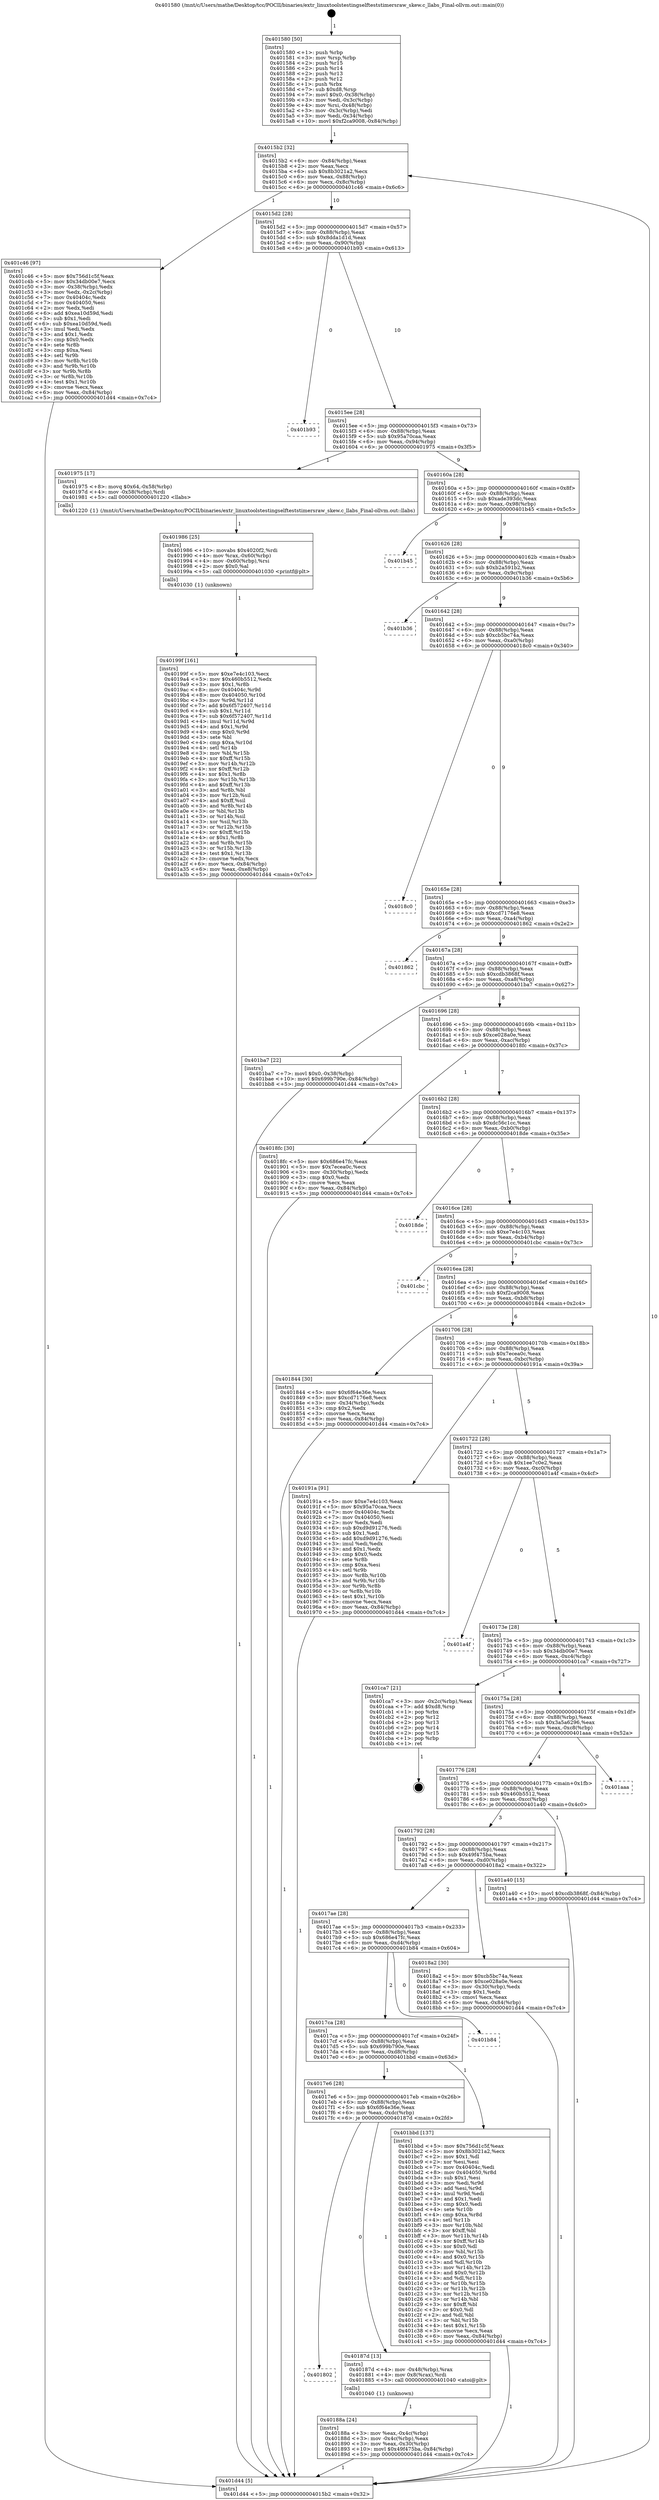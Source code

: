 digraph "0x401580" {
  label = "0x401580 (/mnt/c/Users/mathe/Desktop/tcc/POCII/binaries/extr_linuxtoolstestingselfteststimersraw_skew.c_llabs_Final-ollvm.out::main(0))"
  labelloc = "t"
  node[shape=record]

  Entry [label="",width=0.3,height=0.3,shape=circle,fillcolor=black,style=filled]
  "0x4015b2" [label="{
     0x4015b2 [32]\l
     | [instrs]\l
     &nbsp;&nbsp;0x4015b2 \<+6\>: mov -0x84(%rbp),%eax\l
     &nbsp;&nbsp;0x4015b8 \<+2\>: mov %eax,%ecx\l
     &nbsp;&nbsp;0x4015ba \<+6\>: sub $0x8b3021a2,%ecx\l
     &nbsp;&nbsp;0x4015c0 \<+6\>: mov %eax,-0x88(%rbp)\l
     &nbsp;&nbsp;0x4015c6 \<+6\>: mov %ecx,-0x8c(%rbp)\l
     &nbsp;&nbsp;0x4015cc \<+6\>: je 0000000000401c46 \<main+0x6c6\>\l
  }"]
  "0x401c46" [label="{
     0x401c46 [97]\l
     | [instrs]\l
     &nbsp;&nbsp;0x401c46 \<+5\>: mov $0x756d1c5f,%eax\l
     &nbsp;&nbsp;0x401c4b \<+5\>: mov $0x34db00e7,%ecx\l
     &nbsp;&nbsp;0x401c50 \<+3\>: mov -0x38(%rbp),%edx\l
     &nbsp;&nbsp;0x401c53 \<+3\>: mov %edx,-0x2c(%rbp)\l
     &nbsp;&nbsp;0x401c56 \<+7\>: mov 0x40404c,%edx\l
     &nbsp;&nbsp;0x401c5d \<+7\>: mov 0x404050,%esi\l
     &nbsp;&nbsp;0x401c64 \<+2\>: mov %edx,%edi\l
     &nbsp;&nbsp;0x401c66 \<+6\>: add $0xea10d59d,%edi\l
     &nbsp;&nbsp;0x401c6c \<+3\>: sub $0x1,%edi\l
     &nbsp;&nbsp;0x401c6f \<+6\>: sub $0xea10d59d,%edi\l
     &nbsp;&nbsp;0x401c75 \<+3\>: imul %edi,%edx\l
     &nbsp;&nbsp;0x401c78 \<+3\>: and $0x1,%edx\l
     &nbsp;&nbsp;0x401c7b \<+3\>: cmp $0x0,%edx\l
     &nbsp;&nbsp;0x401c7e \<+4\>: sete %r8b\l
     &nbsp;&nbsp;0x401c82 \<+3\>: cmp $0xa,%esi\l
     &nbsp;&nbsp;0x401c85 \<+4\>: setl %r9b\l
     &nbsp;&nbsp;0x401c89 \<+3\>: mov %r8b,%r10b\l
     &nbsp;&nbsp;0x401c8c \<+3\>: and %r9b,%r10b\l
     &nbsp;&nbsp;0x401c8f \<+3\>: xor %r9b,%r8b\l
     &nbsp;&nbsp;0x401c92 \<+3\>: or %r8b,%r10b\l
     &nbsp;&nbsp;0x401c95 \<+4\>: test $0x1,%r10b\l
     &nbsp;&nbsp;0x401c99 \<+3\>: cmovne %ecx,%eax\l
     &nbsp;&nbsp;0x401c9c \<+6\>: mov %eax,-0x84(%rbp)\l
     &nbsp;&nbsp;0x401ca2 \<+5\>: jmp 0000000000401d44 \<main+0x7c4\>\l
  }"]
  "0x4015d2" [label="{
     0x4015d2 [28]\l
     | [instrs]\l
     &nbsp;&nbsp;0x4015d2 \<+5\>: jmp 00000000004015d7 \<main+0x57\>\l
     &nbsp;&nbsp;0x4015d7 \<+6\>: mov -0x88(%rbp),%eax\l
     &nbsp;&nbsp;0x4015dd \<+5\>: sub $0x8dda1d1d,%eax\l
     &nbsp;&nbsp;0x4015e2 \<+6\>: mov %eax,-0x90(%rbp)\l
     &nbsp;&nbsp;0x4015e8 \<+6\>: je 0000000000401b93 \<main+0x613\>\l
  }"]
  Exit [label="",width=0.3,height=0.3,shape=circle,fillcolor=black,style=filled,peripheries=2]
  "0x401b93" [label="{
     0x401b93\l
  }", style=dashed]
  "0x4015ee" [label="{
     0x4015ee [28]\l
     | [instrs]\l
     &nbsp;&nbsp;0x4015ee \<+5\>: jmp 00000000004015f3 \<main+0x73\>\l
     &nbsp;&nbsp;0x4015f3 \<+6\>: mov -0x88(%rbp),%eax\l
     &nbsp;&nbsp;0x4015f9 \<+5\>: sub $0x95a70caa,%eax\l
     &nbsp;&nbsp;0x4015fe \<+6\>: mov %eax,-0x94(%rbp)\l
     &nbsp;&nbsp;0x401604 \<+6\>: je 0000000000401975 \<main+0x3f5\>\l
  }"]
  "0x40199f" [label="{
     0x40199f [161]\l
     | [instrs]\l
     &nbsp;&nbsp;0x40199f \<+5\>: mov $0xe7e4c103,%ecx\l
     &nbsp;&nbsp;0x4019a4 \<+5\>: mov $0x460b5512,%edx\l
     &nbsp;&nbsp;0x4019a9 \<+3\>: mov $0x1,%r8b\l
     &nbsp;&nbsp;0x4019ac \<+8\>: mov 0x40404c,%r9d\l
     &nbsp;&nbsp;0x4019b4 \<+8\>: mov 0x404050,%r10d\l
     &nbsp;&nbsp;0x4019bc \<+3\>: mov %r9d,%r11d\l
     &nbsp;&nbsp;0x4019bf \<+7\>: add $0x6f572407,%r11d\l
     &nbsp;&nbsp;0x4019c6 \<+4\>: sub $0x1,%r11d\l
     &nbsp;&nbsp;0x4019ca \<+7\>: sub $0x6f572407,%r11d\l
     &nbsp;&nbsp;0x4019d1 \<+4\>: imul %r11d,%r9d\l
     &nbsp;&nbsp;0x4019d5 \<+4\>: and $0x1,%r9d\l
     &nbsp;&nbsp;0x4019d9 \<+4\>: cmp $0x0,%r9d\l
     &nbsp;&nbsp;0x4019dd \<+3\>: sete %bl\l
     &nbsp;&nbsp;0x4019e0 \<+4\>: cmp $0xa,%r10d\l
     &nbsp;&nbsp;0x4019e4 \<+4\>: setl %r14b\l
     &nbsp;&nbsp;0x4019e8 \<+3\>: mov %bl,%r15b\l
     &nbsp;&nbsp;0x4019eb \<+4\>: xor $0xff,%r15b\l
     &nbsp;&nbsp;0x4019ef \<+3\>: mov %r14b,%r12b\l
     &nbsp;&nbsp;0x4019f2 \<+4\>: xor $0xff,%r12b\l
     &nbsp;&nbsp;0x4019f6 \<+4\>: xor $0x1,%r8b\l
     &nbsp;&nbsp;0x4019fa \<+3\>: mov %r15b,%r13b\l
     &nbsp;&nbsp;0x4019fd \<+4\>: and $0xff,%r13b\l
     &nbsp;&nbsp;0x401a01 \<+3\>: and %r8b,%bl\l
     &nbsp;&nbsp;0x401a04 \<+3\>: mov %r12b,%sil\l
     &nbsp;&nbsp;0x401a07 \<+4\>: and $0xff,%sil\l
     &nbsp;&nbsp;0x401a0b \<+3\>: and %r8b,%r14b\l
     &nbsp;&nbsp;0x401a0e \<+3\>: or %bl,%r13b\l
     &nbsp;&nbsp;0x401a11 \<+3\>: or %r14b,%sil\l
     &nbsp;&nbsp;0x401a14 \<+3\>: xor %sil,%r13b\l
     &nbsp;&nbsp;0x401a17 \<+3\>: or %r12b,%r15b\l
     &nbsp;&nbsp;0x401a1a \<+4\>: xor $0xff,%r15b\l
     &nbsp;&nbsp;0x401a1e \<+4\>: or $0x1,%r8b\l
     &nbsp;&nbsp;0x401a22 \<+3\>: and %r8b,%r15b\l
     &nbsp;&nbsp;0x401a25 \<+3\>: or %r15b,%r13b\l
     &nbsp;&nbsp;0x401a28 \<+4\>: test $0x1,%r13b\l
     &nbsp;&nbsp;0x401a2c \<+3\>: cmovne %edx,%ecx\l
     &nbsp;&nbsp;0x401a2f \<+6\>: mov %ecx,-0x84(%rbp)\l
     &nbsp;&nbsp;0x401a35 \<+6\>: mov %eax,-0xe8(%rbp)\l
     &nbsp;&nbsp;0x401a3b \<+5\>: jmp 0000000000401d44 \<main+0x7c4\>\l
  }"]
  "0x401975" [label="{
     0x401975 [17]\l
     | [instrs]\l
     &nbsp;&nbsp;0x401975 \<+8\>: movq $0x64,-0x58(%rbp)\l
     &nbsp;&nbsp;0x40197d \<+4\>: mov -0x58(%rbp),%rdi\l
     &nbsp;&nbsp;0x401981 \<+5\>: call 0000000000401220 \<llabs\>\l
     | [calls]\l
     &nbsp;&nbsp;0x401220 \{1\} (/mnt/c/Users/mathe/Desktop/tcc/POCII/binaries/extr_linuxtoolstestingselfteststimersraw_skew.c_llabs_Final-ollvm.out::llabs)\l
  }"]
  "0x40160a" [label="{
     0x40160a [28]\l
     | [instrs]\l
     &nbsp;&nbsp;0x40160a \<+5\>: jmp 000000000040160f \<main+0x8f\>\l
     &nbsp;&nbsp;0x40160f \<+6\>: mov -0x88(%rbp),%eax\l
     &nbsp;&nbsp;0x401615 \<+5\>: sub $0xade393dc,%eax\l
     &nbsp;&nbsp;0x40161a \<+6\>: mov %eax,-0x98(%rbp)\l
     &nbsp;&nbsp;0x401620 \<+6\>: je 0000000000401b45 \<main+0x5c5\>\l
  }"]
  "0x401986" [label="{
     0x401986 [25]\l
     | [instrs]\l
     &nbsp;&nbsp;0x401986 \<+10\>: movabs $0x4020f2,%rdi\l
     &nbsp;&nbsp;0x401990 \<+4\>: mov %rax,-0x60(%rbp)\l
     &nbsp;&nbsp;0x401994 \<+4\>: mov -0x60(%rbp),%rsi\l
     &nbsp;&nbsp;0x401998 \<+2\>: mov $0x0,%al\l
     &nbsp;&nbsp;0x40199a \<+5\>: call 0000000000401030 \<printf@plt\>\l
     | [calls]\l
     &nbsp;&nbsp;0x401030 \{1\} (unknown)\l
  }"]
  "0x401b45" [label="{
     0x401b45\l
  }", style=dashed]
  "0x401626" [label="{
     0x401626 [28]\l
     | [instrs]\l
     &nbsp;&nbsp;0x401626 \<+5\>: jmp 000000000040162b \<main+0xab\>\l
     &nbsp;&nbsp;0x40162b \<+6\>: mov -0x88(%rbp),%eax\l
     &nbsp;&nbsp;0x401631 \<+5\>: sub $0xb2a591b2,%eax\l
     &nbsp;&nbsp;0x401636 \<+6\>: mov %eax,-0x9c(%rbp)\l
     &nbsp;&nbsp;0x40163c \<+6\>: je 0000000000401b36 \<main+0x5b6\>\l
  }"]
  "0x40188a" [label="{
     0x40188a [24]\l
     | [instrs]\l
     &nbsp;&nbsp;0x40188a \<+3\>: mov %eax,-0x4c(%rbp)\l
     &nbsp;&nbsp;0x40188d \<+3\>: mov -0x4c(%rbp),%eax\l
     &nbsp;&nbsp;0x401890 \<+3\>: mov %eax,-0x30(%rbp)\l
     &nbsp;&nbsp;0x401893 \<+10\>: movl $0x49f475ba,-0x84(%rbp)\l
     &nbsp;&nbsp;0x40189d \<+5\>: jmp 0000000000401d44 \<main+0x7c4\>\l
  }"]
  "0x401b36" [label="{
     0x401b36\l
  }", style=dashed]
  "0x401642" [label="{
     0x401642 [28]\l
     | [instrs]\l
     &nbsp;&nbsp;0x401642 \<+5\>: jmp 0000000000401647 \<main+0xc7\>\l
     &nbsp;&nbsp;0x401647 \<+6\>: mov -0x88(%rbp),%eax\l
     &nbsp;&nbsp;0x40164d \<+5\>: sub $0xcb5bc74a,%eax\l
     &nbsp;&nbsp;0x401652 \<+6\>: mov %eax,-0xa0(%rbp)\l
     &nbsp;&nbsp;0x401658 \<+6\>: je 00000000004018c0 \<main+0x340\>\l
  }"]
  "0x401802" [label="{
     0x401802\l
  }", style=dashed]
  "0x4018c0" [label="{
     0x4018c0\l
  }", style=dashed]
  "0x40165e" [label="{
     0x40165e [28]\l
     | [instrs]\l
     &nbsp;&nbsp;0x40165e \<+5\>: jmp 0000000000401663 \<main+0xe3\>\l
     &nbsp;&nbsp;0x401663 \<+6\>: mov -0x88(%rbp),%eax\l
     &nbsp;&nbsp;0x401669 \<+5\>: sub $0xcd7176e8,%eax\l
     &nbsp;&nbsp;0x40166e \<+6\>: mov %eax,-0xa4(%rbp)\l
     &nbsp;&nbsp;0x401674 \<+6\>: je 0000000000401862 \<main+0x2e2\>\l
  }"]
  "0x40187d" [label="{
     0x40187d [13]\l
     | [instrs]\l
     &nbsp;&nbsp;0x40187d \<+4\>: mov -0x48(%rbp),%rax\l
     &nbsp;&nbsp;0x401881 \<+4\>: mov 0x8(%rax),%rdi\l
     &nbsp;&nbsp;0x401885 \<+5\>: call 0000000000401040 \<atoi@plt\>\l
     | [calls]\l
     &nbsp;&nbsp;0x401040 \{1\} (unknown)\l
  }"]
  "0x401862" [label="{
     0x401862\l
  }", style=dashed]
  "0x40167a" [label="{
     0x40167a [28]\l
     | [instrs]\l
     &nbsp;&nbsp;0x40167a \<+5\>: jmp 000000000040167f \<main+0xff\>\l
     &nbsp;&nbsp;0x40167f \<+6\>: mov -0x88(%rbp),%eax\l
     &nbsp;&nbsp;0x401685 \<+5\>: sub $0xcdb3868f,%eax\l
     &nbsp;&nbsp;0x40168a \<+6\>: mov %eax,-0xa8(%rbp)\l
     &nbsp;&nbsp;0x401690 \<+6\>: je 0000000000401ba7 \<main+0x627\>\l
  }"]
  "0x4017e6" [label="{
     0x4017e6 [28]\l
     | [instrs]\l
     &nbsp;&nbsp;0x4017e6 \<+5\>: jmp 00000000004017eb \<main+0x26b\>\l
     &nbsp;&nbsp;0x4017eb \<+6\>: mov -0x88(%rbp),%eax\l
     &nbsp;&nbsp;0x4017f1 \<+5\>: sub $0x6f64e36e,%eax\l
     &nbsp;&nbsp;0x4017f6 \<+6\>: mov %eax,-0xdc(%rbp)\l
     &nbsp;&nbsp;0x4017fc \<+6\>: je 000000000040187d \<main+0x2fd\>\l
  }"]
  "0x401ba7" [label="{
     0x401ba7 [22]\l
     | [instrs]\l
     &nbsp;&nbsp;0x401ba7 \<+7\>: movl $0x0,-0x38(%rbp)\l
     &nbsp;&nbsp;0x401bae \<+10\>: movl $0x699b790e,-0x84(%rbp)\l
     &nbsp;&nbsp;0x401bb8 \<+5\>: jmp 0000000000401d44 \<main+0x7c4\>\l
  }"]
  "0x401696" [label="{
     0x401696 [28]\l
     | [instrs]\l
     &nbsp;&nbsp;0x401696 \<+5\>: jmp 000000000040169b \<main+0x11b\>\l
     &nbsp;&nbsp;0x40169b \<+6\>: mov -0x88(%rbp),%eax\l
     &nbsp;&nbsp;0x4016a1 \<+5\>: sub $0xce028a0e,%eax\l
     &nbsp;&nbsp;0x4016a6 \<+6\>: mov %eax,-0xac(%rbp)\l
     &nbsp;&nbsp;0x4016ac \<+6\>: je 00000000004018fc \<main+0x37c\>\l
  }"]
  "0x401bbd" [label="{
     0x401bbd [137]\l
     | [instrs]\l
     &nbsp;&nbsp;0x401bbd \<+5\>: mov $0x756d1c5f,%eax\l
     &nbsp;&nbsp;0x401bc2 \<+5\>: mov $0x8b3021a2,%ecx\l
     &nbsp;&nbsp;0x401bc7 \<+2\>: mov $0x1,%dl\l
     &nbsp;&nbsp;0x401bc9 \<+2\>: xor %esi,%esi\l
     &nbsp;&nbsp;0x401bcb \<+7\>: mov 0x40404c,%edi\l
     &nbsp;&nbsp;0x401bd2 \<+8\>: mov 0x404050,%r8d\l
     &nbsp;&nbsp;0x401bda \<+3\>: sub $0x1,%esi\l
     &nbsp;&nbsp;0x401bdd \<+3\>: mov %edi,%r9d\l
     &nbsp;&nbsp;0x401be0 \<+3\>: add %esi,%r9d\l
     &nbsp;&nbsp;0x401be3 \<+4\>: imul %r9d,%edi\l
     &nbsp;&nbsp;0x401be7 \<+3\>: and $0x1,%edi\l
     &nbsp;&nbsp;0x401bea \<+3\>: cmp $0x0,%edi\l
     &nbsp;&nbsp;0x401bed \<+4\>: sete %r10b\l
     &nbsp;&nbsp;0x401bf1 \<+4\>: cmp $0xa,%r8d\l
     &nbsp;&nbsp;0x401bf5 \<+4\>: setl %r11b\l
     &nbsp;&nbsp;0x401bf9 \<+3\>: mov %r10b,%bl\l
     &nbsp;&nbsp;0x401bfc \<+3\>: xor $0xff,%bl\l
     &nbsp;&nbsp;0x401bff \<+3\>: mov %r11b,%r14b\l
     &nbsp;&nbsp;0x401c02 \<+4\>: xor $0xff,%r14b\l
     &nbsp;&nbsp;0x401c06 \<+3\>: xor $0x0,%dl\l
     &nbsp;&nbsp;0x401c09 \<+3\>: mov %bl,%r15b\l
     &nbsp;&nbsp;0x401c0c \<+4\>: and $0x0,%r15b\l
     &nbsp;&nbsp;0x401c10 \<+3\>: and %dl,%r10b\l
     &nbsp;&nbsp;0x401c13 \<+3\>: mov %r14b,%r12b\l
     &nbsp;&nbsp;0x401c16 \<+4\>: and $0x0,%r12b\l
     &nbsp;&nbsp;0x401c1a \<+3\>: and %dl,%r11b\l
     &nbsp;&nbsp;0x401c1d \<+3\>: or %r10b,%r15b\l
     &nbsp;&nbsp;0x401c20 \<+3\>: or %r11b,%r12b\l
     &nbsp;&nbsp;0x401c23 \<+3\>: xor %r12b,%r15b\l
     &nbsp;&nbsp;0x401c26 \<+3\>: or %r14b,%bl\l
     &nbsp;&nbsp;0x401c29 \<+3\>: xor $0xff,%bl\l
     &nbsp;&nbsp;0x401c2c \<+3\>: or $0x0,%dl\l
     &nbsp;&nbsp;0x401c2f \<+2\>: and %dl,%bl\l
     &nbsp;&nbsp;0x401c31 \<+3\>: or %bl,%r15b\l
     &nbsp;&nbsp;0x401c34 \<+4\>: test $0x1,%r15b\l
     &nbsp;&nbsp;0x401c38 \<+3\>: cmovne %ecx,%eax\l
     &nbsp;&nbsp;0x401c3b \<+6\>: mov %eax,-0x84(%rbp)\l
     &nbsp;&nbsp;0x401c41 \<+5\>: jmp 0000000000401d44 \<main+0x7c4\>\l
  }"]
  "0x4018fc" [label="{
     0x4018fc [30]\l
     | [instrs]\l
     &nbsp;&nbsp;0x4018fc \<+5\>: mov $0x686e47fc,%eax\l
     &nbsp;&nbsp;0x401901 \<+5\>: mov $0x7ecea0c,%ecx\l
     &nbsp;&nbsp;0x401906 \<+3\>: mov -0x30(%rbp),%edx\l
     &nbsp;&nbsp;0x401909 \<+3\>: cmp $0x0,%edx\l
     &nbsp;&nbsp;0x40190c \<+3\>: cmove %ecx,%eax\l
     &nbsp;&nbsp;0x40190f \<+6\>: mov %eax,-0x84(%rbp)\l
     &nbsp;&nbsp;0x401915 \<+5\>: jmp 0000000000401d44 \<main+0x7c4\>\l
  }"]
  "0x4016b2" [label="{
     0x4016b2 [28]\l
     | [instrs]\l
     &nbsp;&nbsp;0x4016b2 \<+5\>: jmp 00000000004016b7 \<main+0x137\>\l
     &nbsp;&nbsp;0x4016b7 \<+6\>: mov -0x88(%rbp),%eax\l
     &nbsp;&nbsp;0x4016bd \<+5\>: sub $0xdc56c1cc,%eax\l
     &nbsp;&nbsp;0x4016c2 \<+6\>: mov %eax,-0xb0(%rbp)\l
     &nbsp;&nbsp;0x4016c8 \<+6\>: je 00000000004018de \<main+0x35e\>\l
  }"]
  "0x4017ca" [label="{
     0x4017ca [28]\l
     | [instrs]\l
     &nbsp;&nbsp;0x4017ca \<+5\>: jmp 00000000004017cf \<main+0x24f\>\l
     &nbsp;&nbsp;0x4017cf \<+6\>: mov -0x88(%rbp),%eax\l
     &nbsp;&nbsp;0x4017d5 \<+5\>: sub $0x699b790e,%eax\l
     &nbsp;&nbsp;0x4017da \<+6\>: mov %eax,-0xd8(%rbp)\l
     &nbsp;&nbsp;0x4017e0 \<+6\>: je 0000000000401bbd \<main+0x63d\>\l
  }"]
  "0x4018de" [label="{
     0x4018de\l
  }", style=dashed]
  "0x4016ce" [label="{
     0x4016ce [28]\l
     | [instrs]\l
     &nbsp;&nbsp;0x4016ce \<+5\>: jmp 00000000004016d3 \<main+0x153\>\l
     &nbsp;&nbsp;0x4016d3 \<+6\>: mov -0x88(%rbp),%eax\l
     &nbsp;&nbsp;0x4016d9 \<+5\>: sub $0xe7e4c103,%eax\l
     &nbsp;&nbsp;0x4016de \<+6\>: mov %eax,-0xb4(%rbp)\l
     &nbsp;&nbsp;0x4016e4 \<+6\>: je 0000000000401cbc \<main+0x73c\>\l
  }"]
  "0x401b84" [label="{
     0x401b84\l
  }", style=dashed]
  "0x401cbc" [label="{
     0x401cbc\l
  }", style=dashed]
  "0x4016ea" [label="{
     0x4016ea [28]\l
     | [instrs]\l
     &nbsp;&nbsp;0x4016ea \<+5\>: jmp 00000000004016ef \<main+0x16f\>\l
     &nbsp;&nbsp;0x4016ef \<+6\>: mov -0x88(%rbp),%eax\l
     &nbsp;&nbsp;0x4016f5 \<+5\>: sub $0xf2ca9008,%eax\l
     &nbsp;&nbsp;0x4016fa \<+6\>: mov %eax,-0xb8(%rbp)\l
     &nbsp;&nbsp;0x401700 \<+6\>: je 0000000000401844 \<main+0x2c4\>\l
  }"]
  "0x4017ae" [label="{
     0x4017ae [28]\l
     | [instrs]\l
     &nbsp;&nbsp;0x4017ae \<+5\>: jmp 00000000004017b3 \<main+0x233\>\l
     &nbsp;&nbsp;0x4017b3 \<+6\>: mov -0x88(%rbp),%eax\l
     &nbsp;&nbsp;0x4017b9 \<+5\>: sub $0x686e47fc,%eax\l
     &nbsp;&nbsp;0x4017be \<+6\>: mov %eax,-0xd4(%rbp)\l
     &nbsp;&nbsp;0x4017c4 \<+6\>: je 0000000000401b84 \<main+0x604\>\l
  }"]
  "0x401844" [label="{
     0x401844 [30]\l
     | [instrs]\l
     &nbsp;&nbsp;0x401844 \<+5\>: mov $0x6f64e36e,%eax\l
     &nbsp;&nbsp;0x401849 \<+5\>: mov $0xcd7176e8,%ecx\l
     &nbsp;&nbsp;0x40184e \<+3\>: mov -0x34(%rbp),%edx\l
     &nbsp;&nbsp;0x401851 \<+3\>: cmp $0x2,%edx\l
     &nbsp;&nbsp;0x401854 \<+3\>: cmovne %ecx,%eax\l
     &nbsp;&nbsp;0x401857 \<+6\>: mov %eax,-0x84(%rbp)\l
     &nbsp;&nbsp;0x40185d \<+5\>: jmp 0000000000401d44 \<main+0x7c4\>\l
  }"]
  "0x401706" [label="{
     0x401706 [28]\l
     | [instrs]\l
     &nbsp;&nbsp;0x401706 \<+5\>: jmp 000000000040170b \<main+0x18b\>\l
     &nbsp;&nbsp;0x40170b \<+6\>: mov -0x88(%rbp),%eax\l
     &nbsp;&nbsp;0x401711 \<+5\>: sub $0x7ecea0c,%eax\l
     &nbsp;&nbsp;0x401716 \<+6\>: mov %eax,-0xbc(%rbp)\l
     &nbsp;&nbsp;0x40171c \<+6\>: je 000000000040191a \<main+0x39a\>\l
  }"]
  "0x401d44" [label="{
     0x401d44 [5]\l
     | [instrs]\l
     &nbsp;&nbsp;0x401d44 \<+5\>: jmp 00000000004015b2 \<main+0x32\>\l
  }"]
  "0x401580" [label="{
     0x401580 [50]\l
     | [instrs]\l
     &nbsp;&nbsp;0x401580 \<+1\>: push %rbp\l
     &nbsp;&nbsp;0x401581 \<+3\>: mov %rsp,%rbp\l
     &nbsp;&nbsp;0x401584 \<+2\>: push %r15\l
     &nbsp;&nbsp;0x401586 \<+2\>: push %r14\l
     &nbsp;&nbsp;0x401588 \<+2\>: push %r13\l
     &nbsp;&nbsp;0x40158a \<+2\>: push %r12\l
     &nbsp;&nbsp;0x40158c \<+1\>: push %rbx\l
     &nbsp;&nbsp;0x40158d \<+7\>: sub $0xd8,%rsp\l
     &nbsp;&nbsp;0x401594 \<+7\>: movl $0x0,-0x38(%rbp)\l
     &nbsp;&nbsp;0x40159b \<+3\>: mov %edi,-0x3c(%rbp)\l
     &nbsp;&nbsp;0x40159e \<+4\>: mov %rsi,-0x48(%rbp)\l
     &nbsp;&nbsp;0x4015a2 \<+3\>: mov -0x3c(%rbp),%edi\l
     &nbsp;&nbsp;0x4015a5 \<+3\>: mov %edi,-0x34(%rbp)\l
     &nbsp;&nbsp;0x4015a8 \<+10\>: movl $0xf2ca9008,-0x84(%rbp)\l
  }"]
  "0x4018a2" [label="{
     0x4018a2 [30]\l
     | [instrs]\l
     &nbsp;&nbsp;0x4018a2 \<+5\>: mov $0xcb5bc74a,%eax\l
     &nbsp;&nbsp;0x4018a7 \<+5\>: mov $0xce028a0e,%ecx\l
     &nbsp;&nbsp;0x4018ac \<+3\>: mov -0x30(%rbp),%edx\l
     &nbsp;&nbsp;0x4018af \<+3\>: cmp $0x1,%edx\l
     &nbsp;&nbsp;0x4018b2 \<+3\>: cmovl %ecx,%eax\l
     &nbsp;&nbsp;0x4018b5 \<+6\>: mov %eax,-0x84(%rbp)\l
     &nbsp;&nbsp;0x4018bb \<+5\>: jmp 0000000000401d44 \<main+0x7c4\>\l
  }"]
  "0x40191a" [label="{
     0x40191a [91]\l
     | [instrs]\l
     &nbsp;&nbsp;0x40191a \<+5\>: mov $0xe7e4c103,%eax\l
     &nbsp;&nbsp;0x40191f \<+5\>: mov $0x95a70caa,%ecx\l
     &nbsp;&nbsp;0x401924 \<+7\>: mov 0x40404c,%edx\l
     &nbsp;&nbsp;0x40192b \<+7\>: mov 0x404050,%esi\l
     &nbsp;&nbsp;0x401932 \<+2\>: mov %edx,%edi\l
     &nbsp;&nbsp;0x401934 \<+6\>: sub $0xd9d91276,%edi\l
     &nbsp;&nbsp;0x40193a \<+3\>: sub $0x1,%edi\l
     &nbsp;&nbsp;0x40193d \<+6\>: add $0xd9d91276,%edi\l
     &nbsp;&nbsp;0x401943 \<+3\>: imul %edi,%edx\l
     &nbsp;&nbsp;0x401946 \<+3\>: and $0x1,%edx\l
     &nbsp;&nbsp;0x401949 \<+3\>: cmp $0x0,%edx\l
     &nbsp;&nbsp;0x40194c \<+4\>: sete %r8b\l
     &nbsp;&nbsp;0x401950 \<+3\>: cmp $0xa,%esi\l
     &nbsp;&nbsp;0x401953 \<+4\>: setl %r9b\l
     &nbsp;&nbsp;0x401957 \<+3\>: mov %r8b,%r10b\l
     &nbsp;&nbsp;0x40195a \<+3\>: and %r9b,%r10b\l
     &nbsp;&nbsp;0x40195d \<+3\>: xor %r9b,%r8b\l
     &nbsp;&nbsp;0x401960 \<+3\>: or %r8b,%r10b\l
     &nbsp;&nbsp;0x401963 \<+4\>: test $0x1,%r10b\l
     &nbsp;&nbsp;0x401967 \<+3\>: cmovne %ecx,%eax\l
     &nbsp;&nbsp;0x40196a \<+6\>: mov %eax,-0x84(%rbp)\l
     &nbsp;&nbsp;0x401970 \<+5\>: jmp 0000000000401d44 \<main+0x7c4\>\l
  }"]
  "0x401722" [label="{
     0x401722 [28]\l
     | [instrs]\l
     &nbsp;&nbsp;0x401722 \<+5\>: jmp 0000000000401727 \<main+0x1a7\>\l
     &nbsp;&nbsp;0x401727 \<+6\>: mov -0x88(%rbp),%eax\l
     &nbsp;&nbsp;0x40172d \<+5\>: sub $0x1ee7c0e2,%eax\l
     &nbsp;&nbsp;0x401732 \<+6\>: mov %eax,-0xc0(%rbp)\l
     &nbsp;&nbsp;0x401738 \<+6\>: je 0000000000401a4f \<main+0x4cf\>\l
  }"]
  "0x401792" [label="{
     0x401792 [28]\l
     | [instrs]\l
     &nbsp;&nbsp;0x401792 \<+5\>: jmp 0000000000401797 \<main+0x217\>\l
     &nbsp;&nbsp;0x401797 \<+6\>: mov -0x88(%rbp),%eax\l
     &nbsp;&nbsp;0x40179d \<+5\>: sub $0x49f475ba,%eax\l
     &nbsp;&nbsp;0x4017a2 \<+6\>: mov %eax,-0xd0(%rbp)\l
     &nbsp;&nbsp;0x4017a8 \<+6\>: je 00000000004018a2 \<main+0x322\>\l
  }"]
  "0x401a4f" [label="{
     0x401a4f\l
  }", style=dashed]
  "0x40173e" [label="{
     0x40173e [28]\l
     | [instrs]\l
     &nbsp;&nbsp;0x40173e \<+5\>: jmp 0000000000401743 \<main+0x1c3\>\l
     &nbsp;&nbsp;0x401743 \<+6\>: mov -0x88(%rbp),%eax\l
     &nbsp;&nbsp;0x401749 \<+5\>: sub $0x34db00e7,%eax\l
     &nbsp;&nbsp;0x40174e \<+6\>: mov %eax,-0xc4(%rbp)\l
     &nbsp;&nbsp;0x401754 \<+6\>: je 0000000000401ca7 \<main+0x727\>\l
  }"]
  "0x401a40" [label="{
     0x401a40 [15]\l
     | [instrs]\l
     &nbsp;&nbsp;0x401a40 \<+10\>: movl $0xcdb3868f,-0x84(%rbp)\l
     &nbsp;&nbsp;0x401a4a \<+5\>: jmp 0000000000401d44 \<main+0x7c4\>\l
  }"]
  "0x401ca7" [label="{
     0x401ca7 [21]\l
     | [instrs]\l
     &nbsp;&nbsp;0x401ca7 \<+3\>: mov -0x2c(%rbp),%eax\l
     &nbsp;&nbsp;0x401caa \<+7\>: add $0xd8,%rsp\l
     &nbsp;&nbsp;0x401cb1 \<+1\>: pop %rbx\l
     &nbsp;&nbsp;0x401cb2 \<+2\>: pop %r12\l
     &nbsp;&nbsp;0x401cb4 \<+2\>: pop %r13\l
     &nbsp;&nbsp;0x401cb6 \<+2\>: pop %r14\l
     &nbsp;&nbsp;0x401cb8 \<+2\>: pop %r15\l
     &nbsp;&nbsp;0x401cba \<+1\>: pop %rbp\l
     &nbsp;&nbsp;0x401cbb \<+1\>: ret\l
  }"]
  "0x40175a" [label="{
     0x40175a [28]\l
     | [instrs]\l
     &nbsp;&nbsp;0x40175a \<+5\>: jmp 000000000040175f \<main+0x1df\>\l
     &nbsp;&nbsp;0x40175f \<+6\>: mov -0x88(%rbp),%eax\l
     &nbsp;&nbsp;0x401765 \<+5\>: sub $0x3a5a6296,%eax\l
     &nbsp;&nbsp;0x40176a \<+6\>: mov %eax,-0xc8(%rbp)\l
     &nbsp;&nbsp;0x401770 \<+6\>: je 0000000000401aaa \<main+0x52a\>\l
  }"]
  "0x401776" [label="{
     0x401776 [28]\l
     | [instrs]\l
     &nbsp;&nbsp;0x401776 \<+5\>: jmp 000000000040177b \<main+0x1fb\>\l
     &nbsp;&nbsp;0x40177b \<+6\>: mov -0x88(%rbp),%eax\l
     &nbsp;&nbsp;0x401781 \<+5\>: sub $0x460b5512,%eax\l
     &nbsp;&nbsp;0x401786 \<+6\>: mov %eax,-0xcc(%rbp)\l
     &nbsp;&nbsp;0x40178c \<+6\>: je 0000000000401a40 \<main+0x4c0\>\l
  }"]
  "0x401aaa" [label="{
     0x401aaa\l
  }", style=dashed]
  Entry -> "0x401580" [label=" 1"]
  "0x4015b2" -> "0x401c46" [label=" 1"]
  "0x4015b2" -> "0x4015d2" [label=" 10"]
  "0x401ca7" -> Exit [label=" 1"]
  "0x4015d2" -> "0x401b93" [label=" 0"]
  "0x4015d2" -> "0x4015ee" [label=" 10"]
  "0x401c46" -> "0x401d44" [label=" 1"]
  "0x4015ee" -> "0x401975" [label=" 1"]
  "0x4015ee" -> "0x40160a" [label=" 9"]
  "0x401bbd" -> "0x401d44" [label=" 1"]
  "0x40160a" -> "0x401b45" [label=" 0"]
  "0x40160a" -> "0x401626" [label=" 9"]
  "0x401ba7" -> "0x401d44" [label=" 1"]
  "0x401626" -> "0x401b36" [label=" 0"]
  "0x401626" -> "0x401642" [label=" 9"]
  "0x401a40" -> "0x401d44" [label=" 1"]
  "0x401642" -> "0x4018c0" [label=" 0"]
  "0x401642" -> "0x40165e" [label=" 9"]
  "0x40199f" -> "0x401d44" [label=" 1"]
  "0x40165e" -> "0x401862" [label=" 0"]
  "0x40165e" -> "0x40167a" [label=" 9"]
  "0x401986" -> "0x40199f" [label=" 1"]
  "0x40167a" -> "0x401ba7" [label=" 1"]
  "0x40167a" -> "0x401696" [label=" 8"]
  "0x40191a" -> "0x401d44" [label=" 1"]
  "0x401696" -> "0x4018fc" [label=" 1"]
  "0x401696" -> "0x4016b2" [label=" 7"]
  "0x4018fc" -> "0x401d44" [label=" 1"]
  "0x4016b2" -> "0x4018de" [label=" 0"]
  "0x4016b2" -> "0x4016ce" [label=" 7"]
  "0x40188a" -> "0x401d44" [label=" 1"]
  "0x4016ce" -> "0x401cbc" [label=" 0"]
  "0x4016ce" -> "0x4016ea" [label=" 7"]
  "0x40187d" -> "0x40188a" [label=" 1"]
  "0x4016ea" -> "0x401844" [label=" 1"]
  "0x4016ea" -> "0x401706" [label=" 6"]
  "0x401844" -> "0x401d44" [label=" 1"]
  "0x401580" -> "0x4015b2" [label=" 1"]
  "0x401d44" -> "0x4015b2" [label=" 10"]
  "0x4017e6" -> "0x40187d" [label=" 1"]
  "0x401706" -> "0x40191a" [label=" 1"]
  "0x401706" -> "0x401722" [label=" 5"]
  "0x401975" -> "0x401986" [label=" 1"]
  "0x401722" -> "0x401a4f" [label=" 0"]
  "0x401722" -> "0x40173e" [label=" 5"]
  "0x4017ca" -> "0x401bbd" [label=" 1"]
  "0x40173e" -> "0x401ca7" [label=" 1"]
  "0x40173e" -> "0x40175a" [label=" 4"]
  "0x4018a2" -> "0x401d44" [label=" 1"]
  "0x40175a" -> "0x401aaa" [label=" 0"]
  "0x40175a" -> "0x401776" [label=" 4"]
  "0x4017ae" -> "0x4017ca" [label=" 2"]
  "0x401776" -> "0x401a40" [label=" 1"]
  "0x401776" -> "0x401792" [label=" 3"]
  "0x4017ca" -> "0x4017e6" [label=" 1"]
  "0x401792" -> "0x4018a2" [label=" 1"]
  "0x401792" -> "0x4017ae" [label=" 2"]
  "0x4017e6" -> "0x401802" [label=" 0"]
  "0x4017ae" -> "0x401b84" [label=" 0"]
}

